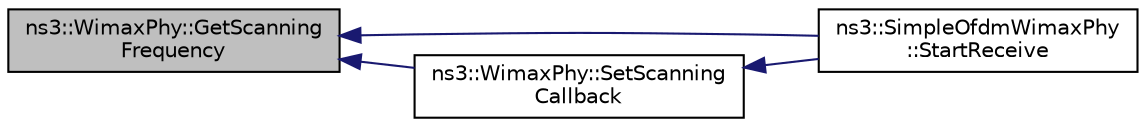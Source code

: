 digraph "ns3::WimaxPhy::GetScanningFrequency"
{
  edge [fontname="Helvetica",fontsize="10",labelfontname="Helvetica",labelfontsize="10"];
  node [fontname="Helvetica",fontsize="10",shape=record];
  rankdir="LR";
  Node1 [label="ns3::WimaxPhy::GetScanning\lFrequency",height=0.2,width=0.4,color="black", fillcolor="grey75", style="filled", fontcolor="black"];
  Node1 -> Node2 [dir="back",color="midnightblue",fontsize="10",style="solid"];
  Node2 [label="ns3::SimpleOfdmWimaxPhy\l::StartReceive",height=0.2,width=0.4,color="black", fillcolor="white", style="filled",URL="$d5/dba/classns3_1_1SimpleOfdmWimaxPhy.html#afd0ada1680b119d166fb3cf65d804f13",tooltip="start the reception of a fec block "];
  Node1 -> Node3 [dir="back",color="midnightblue",fontsize="10",style="solid"];
  Node3 [label="ns3::WimaxPhy::SetScanning\lCallback",height=0.2,width=0.4,color="black", fillcolor="white", style="filled",URL="$dc/dc8/classns3_1_1WimaxPhy.html#a2b6548b7387a2975fde4b34750f50c17",tooltip="calls the scanning call back function "];
  Node3 -> Node2 [dir="back",color="midnightblue",fontsize="10",style="solid"];
}
